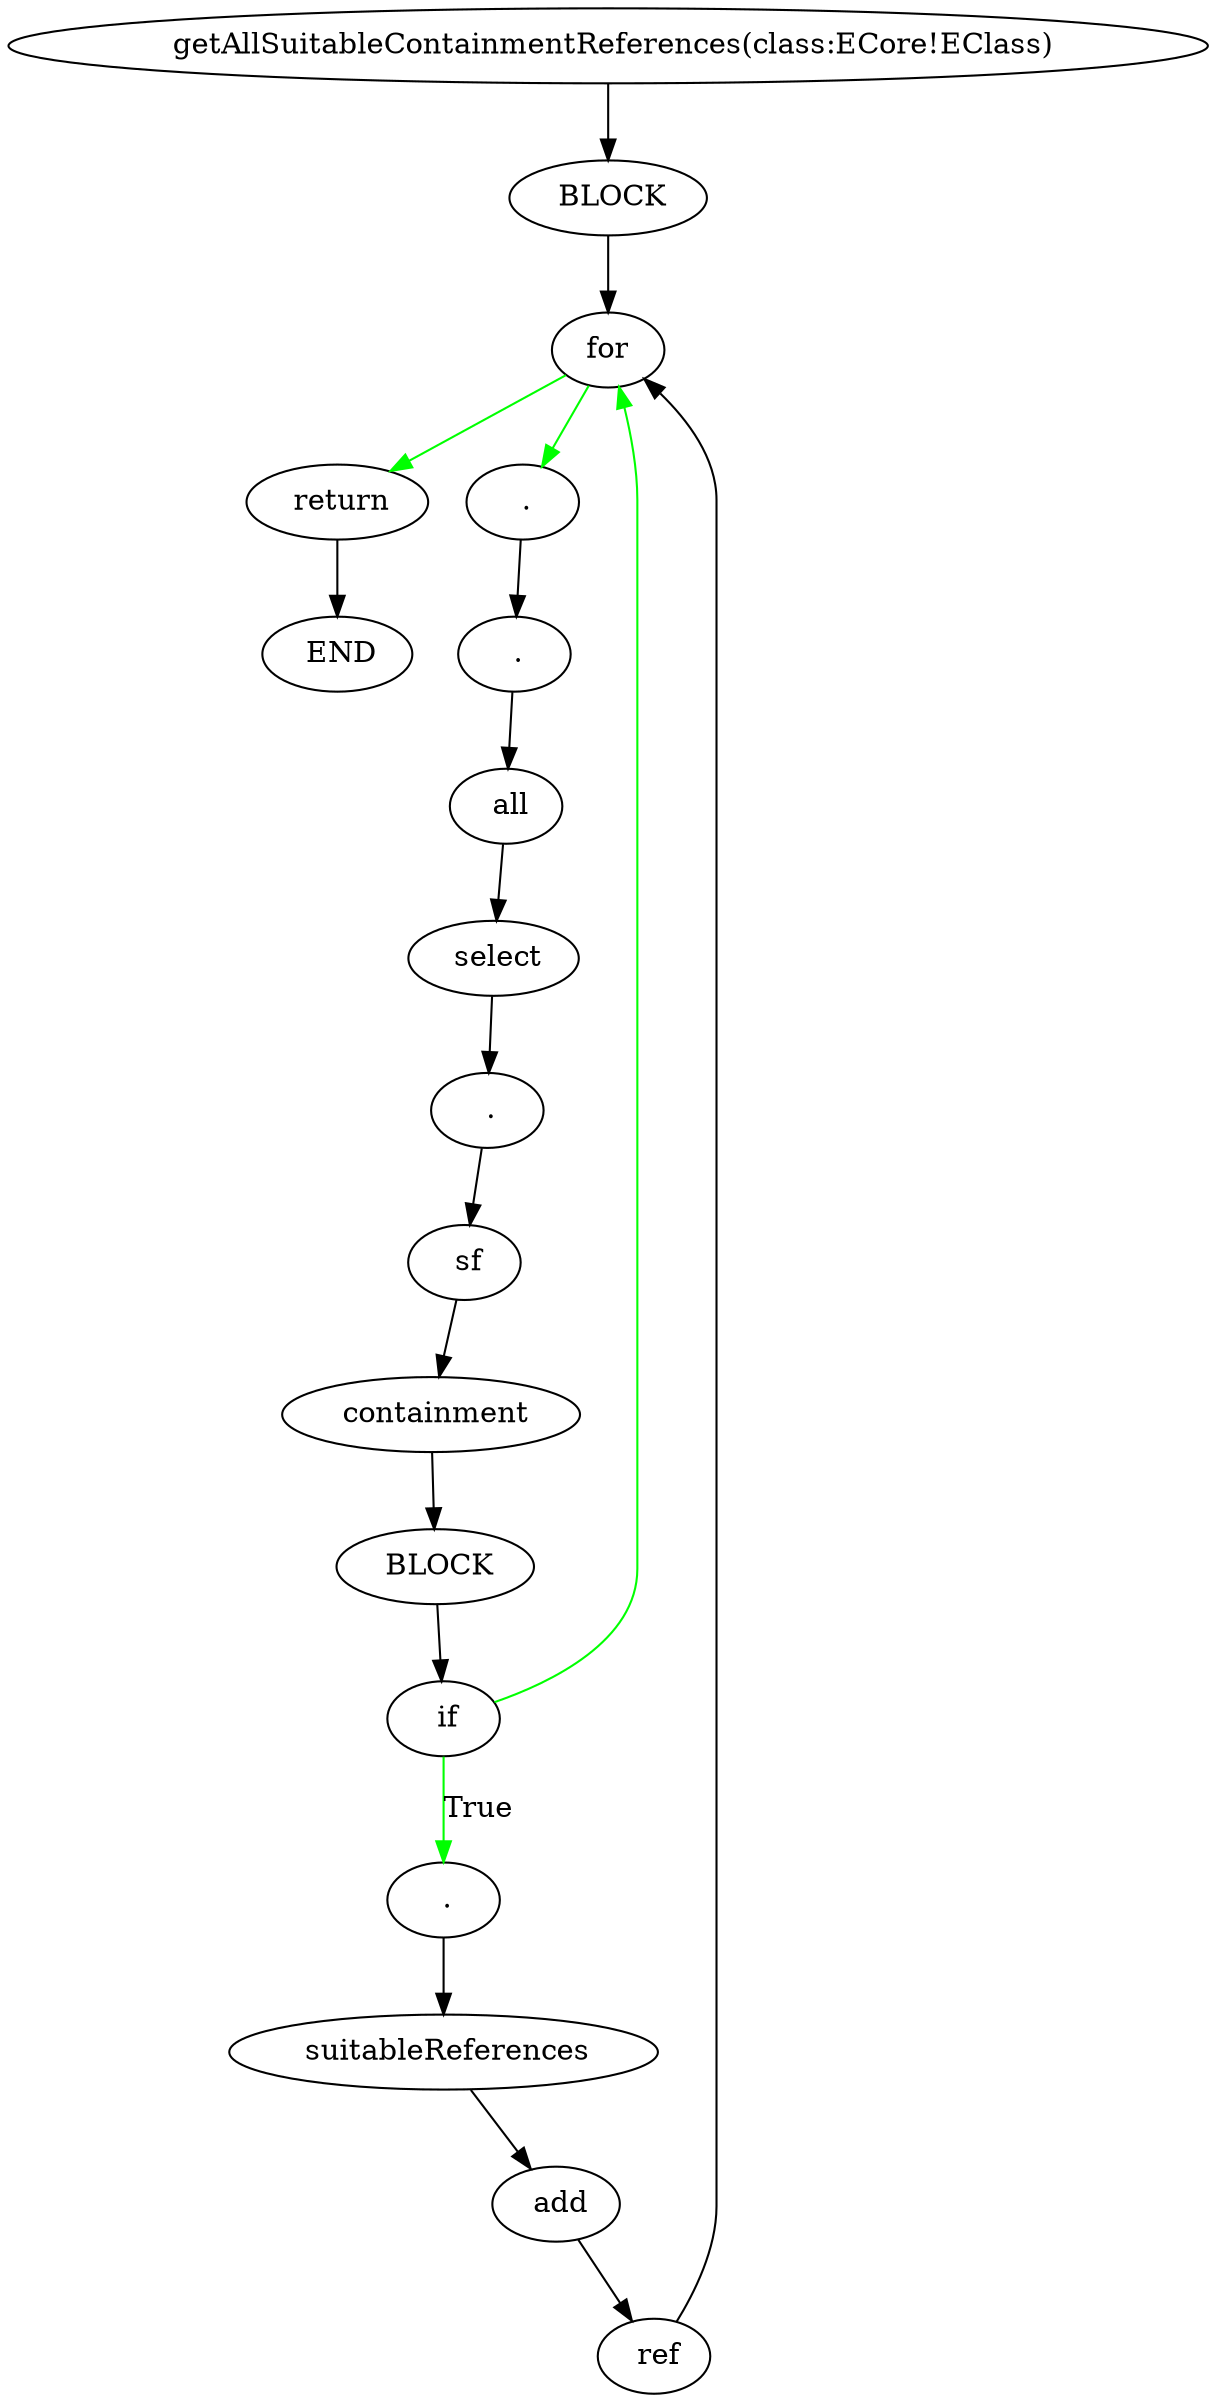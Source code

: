 digraph testGraph {
551[label=" getAllSuitableContainmentReferences(class:ECore!EClass)"]
553[label="BLOCK"]
551 -> 553[color=black]
553[label=" BLOCK"]
557[label="for"]
553 -> 557[color=black]
557[label=" for"]
558[label="return"]
557 -> 558[color=green]
561[label="."]
557 -> 561[color=green]
558[label=" return"]
552[label="END"]
558 -> 552[color=black]
561[label=" ."]
562[label="."]
561 -> 562[color=black]
552[label=" END"]
562[label=" ."]
565[label="all"]
562 -> 565[color=black]
565[label=" all"]
566[label="select"]
565 -> 566[color=black]
566[label=" select"]
570[label="."]
566 -> 570[color=black]
570[label=" ."]
571[label="sf"]
570 -> 571[color=black]
571[label=" sf"]
572[label="containment"]
571 -> 572[color=black]
572[label=" containment"]
573[label="BLOCK"]
572 -> 573[color=black]
573[label=" BLOCK"]
574[label="if"]
573 -> 574[color=black]
574[label=" if"]
575[label="."]
574 -> 575[label="True",color=green]
557[label="for"]
574 -> 557[color=green]
575[label=" ."]
576[label="suitableReferences"]
575 -> 576[color=black]
576[label=" suitableReferences"]
577[label="add"]
576 -> 577[color=black]
577[label=" add"]
579[label="ref"]
577 -> 579[color=black]
579[label=" ref"]
557[label="for"]
579 -> 557[color=black]
}
